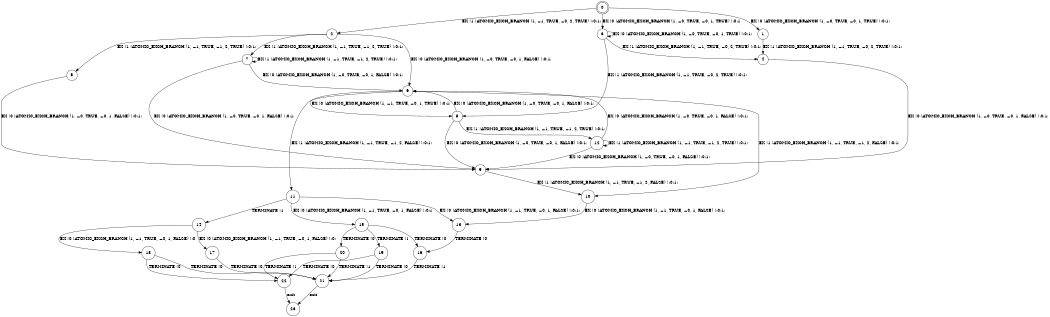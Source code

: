 digraph BCG {
size = "7, 10.5";
center = TRUE;
node [shape = circle];
0 [peripheries = 2];
0 -> 1 [label = "EX !0 !ATOMIC_EXCH_BRANCH (1, +0, TRUE, +0, 1, TRUE) !:0:1:"];
0 -> 2 [label = "EX !1 !ATOMIC_EXCH_BRANCH (1, +1, TRUE, +0, 2, TRUE) !:0:1:"];
0 -> 3 [label = "EX !0 !ATOMIC_EXCH_BRANCH (1, +0, TRUE, +0, 1, TRUE) !:0:1:"];
1 -> 4 [label = "EX !1 !ATOMIC_EXCH_BRANCH (1, +1, TRUE, +0, 2, TRUE) !:0:1:"];
2 -> 5 [label = "EX !1 !ATOMIC_EXCH_BRANCH (1, +1, TRUE, +1, 2, TRUE) !:0:1:"];
2 -> 6 [label = "EX !0 !ATOMIC_EXCH_BRANCH (1, +0, TRUE, +0, 1, FALSE) !:0:1:"];
2 -> 7 [label = "EX !1 !ATOMIC_EXCH_BRANCH (1, +1, TRUE, +1, 2, TRUE) !:0:1:"];
3 -> 4 [label = "EX !1 !ATOMIC_EXCH_BRANCH (1, +1, TRUE, +0, 2, TRUE) !:0:1:"];
3 -> 8 [label = "EX !1 !ATOMIC_EXCH_BRANCH (1, +1, TRUE, +0, 2, TRUE) !:0:1:"];
3 -> 3 [label = "EX !0 !ATOMIC_EXCH_BRANCH (1, +0, TRUE, +0, 1, TRUE) !:0:1:"];
4 -> 9 [label = "EX !0 !ATOMIC_EXCH_BRANCH (1, +0, TRUE, +0, 1, FALSE) !:0:1:"];
5 -> 9 [label = "EX !0 !ATOMIC_EXCH_BRANCH (1, +0, TRUE, +0, 1, FALSE) !:0:1:"];
6 -> 10 [label = "EX !1 !ATOMIC_EXCH_BRANCH (1, +1, TRUE, +1, 2, FALSE) !:0:1:"];
6 -> 11 [label = "EX !1 !ATOMIC_EXCH_BRANCH (1, +1, TRUE, +1, 2, FALSE) !:0:1:"];
6 -> 8 [label = "EX !0 !ATOMIC_EXCH_BRANCH (1, +1, TRUE, +0, 1, TRUE) !:0:1:"];
7 -> 9 [label = "EX !0 !ATOMIC_EXCH_BRANCH (1, +0, TRUE, +0, 1, FALSE) !:0:1:"];
7 -> 6 [label = "EX !0 !ATOMIC_EXCH_BRANCH (1, +0, TRUE, +0, 1, FALSE) !:0:1:"];
7 -> 7 [label = "EX !1 !ATOMIC_EXCH_BRANCH (1, +1, TRUE, +1, 2, TRUE) !:0:1:"];
8 -> 9 [label = "EX !0 !ATOMIC_EXCH_BRANCH (1, +0, TRUE, +0, 1, FALSE) !:0:1:"];
8 -> 12 [label = "EX !1 !ATOMIC_EXCH_BRANCH (1, +1, TRUE, +1, 2, TRUE) !:0:1:"];
8 -> 6 [label = "EX !0 !ATOMIC_EXCH_BRANCH (1, +0, TRUE, +0, 1, FALSE) !:0:1:"];
9 -> 10 [label = "EX !1 !ATOMIC_EXCH_BRANCH (1, +1, TRUE, +1, 2, FALSE) !:0:1:"];
10 -> 13 [label = "EX !0 !ATOMIC_EXCH_BRANCH (1, +1, TRUE, +0, 1, FALSE) !:0:1:"];
11 -> 13 [label = "EX !0 !ATOMIC_EXCH_BRANCH (1, +1, TRUE, +0, 1, FALSE) !:0:1:"];
11 -> 14 [label = "TERMINATE !1"];
11 -> 15 [label = "EX !0 !ATOMIC_EXCH_BRANCH (1, +1, TRUE, +0, 1, FALSE) !:0:1:"];
12 -> 9 [label = "EX !0 !ATOMIC_EXCH_BRANCH (1, +0, TRUE, +0, 1, FALSE) !:0:1:"];
12 -> 12 [label = "EX !1 !ATOMIC_EXCH_BRANCH (1, +1, TRUE, +1, 2, TRUE) !:0:1:"];
12 -> 6 [label = "EX !0 !ATOMIC_EXCH_BRANCH (1, +0, TRUE, +0, 1, FALSE) !:0:1:"];
13 -> 16 [label = "TERMINATE !0"];
14 -> 17 [label = "EX !0 !ATOMIC_EXCH_BRANCH (1, +1, TRUE, +0, 1, FALSE) !:0:"];
14 -> 18 [label = "EX !0 !ATOMIC_EXCH_BRANCH (1, +1, TRUE, +0, 1, FALSE) !:0:"];
15 -> 16 [label = "TERMINATE !0"];
15 -> 19 [label = "TERMINATE !1"];
15 -> 20 [label = "TERMINATE !0"];
16 -> 21 [label = "TERMINATE !1"];
17 -> 21 [label = "TERMINATE !0"];
18 -> 21 [label = "TERMINATE !0"];
18 -> 22 [label = "TERMINATE !0"];
19 -> 21 [label = "TERMINATE !0"];
19 -> 22 [label = "TERMINATE !0"];
20 -> 21 [label = "TERMINATE !1"];
20 -> 22 [label = "TERMINATE !1"];
21 -> 23 [label = "exit"];
22 -> 23 [label = "exit"];
}
